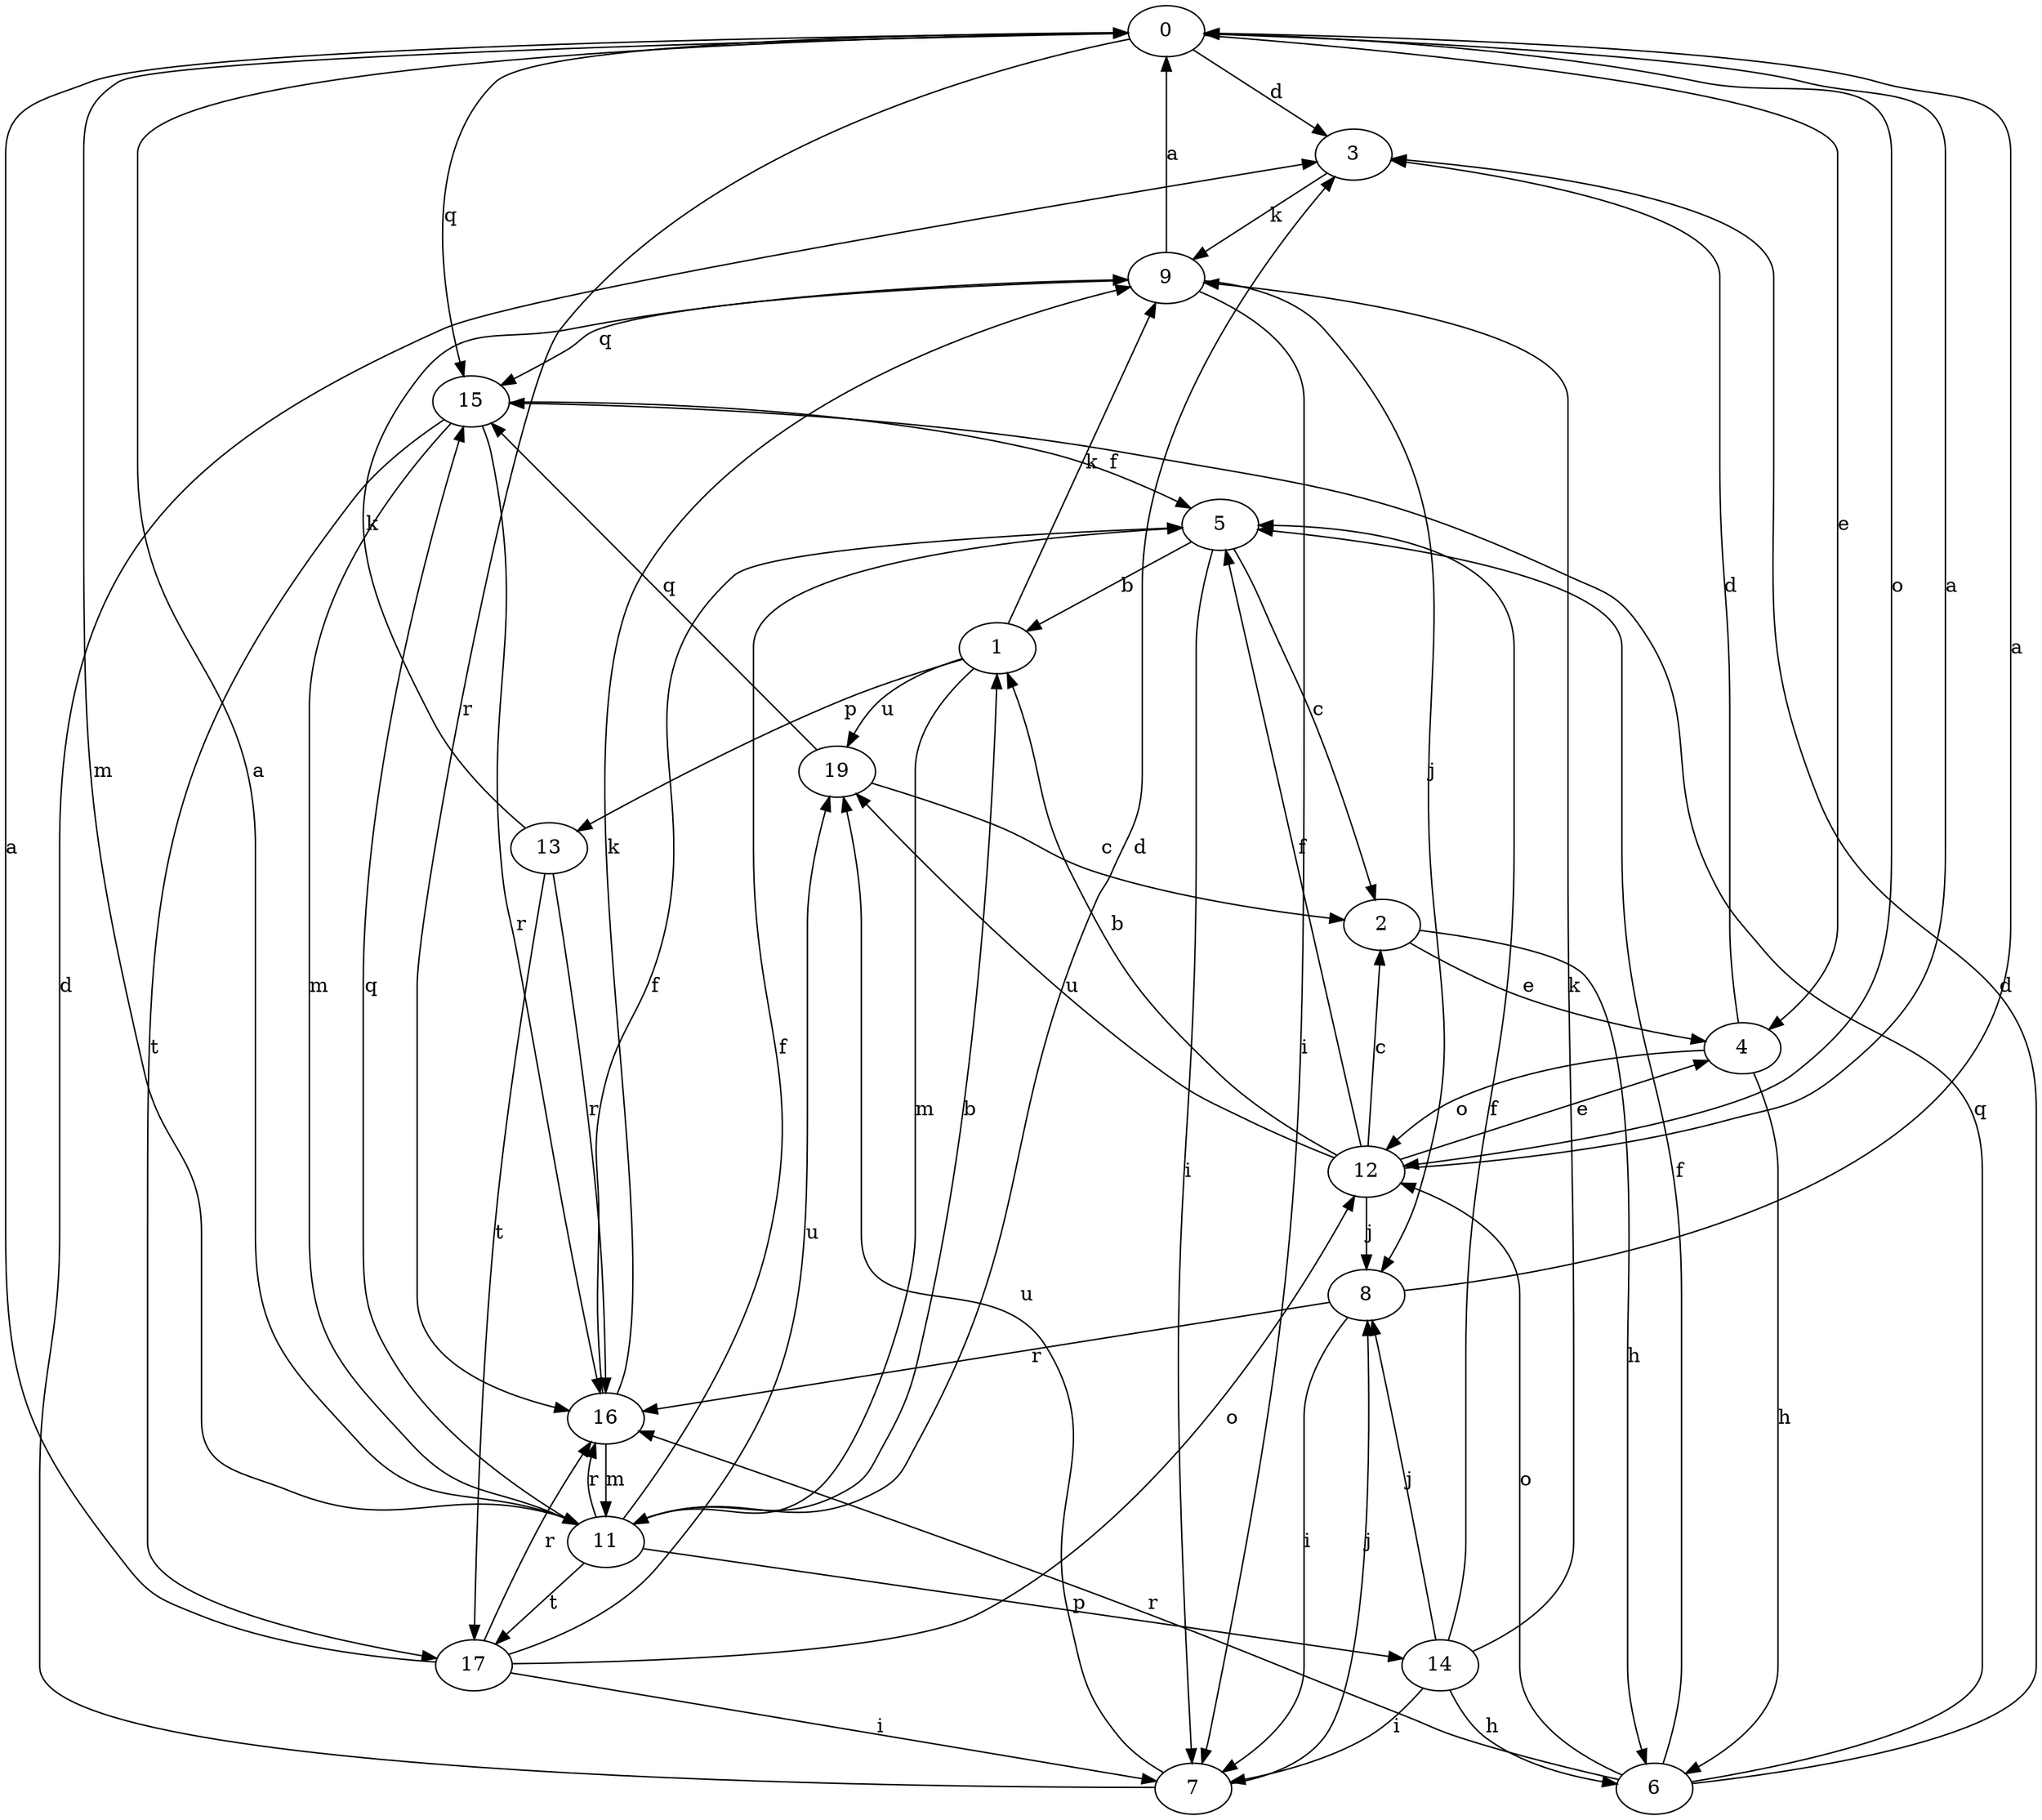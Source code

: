 strict digraph  {
0;
1;
2;
3;
4;
5;
6;
7;
8;
9;
11;
12;
13;
14;
15;
16;
17;
19;
0 -> 3  [label=d];
0 -> 4  [label=e];
0 -> 11  [label=m];
0 -> 12  [label=o];
0 -> 15  [label=q];
0 -> 16  [label=r];
1 -> 9  [label=k];
1 -> 11  [label=m];
1 -> 13  [label=p];
1 -> 19  [label=u];
2 -> 4  [label=e];
2 -> 6  [label=h];
3 -> 9  [label=k];
4 -> 3  [label=d];
4 -> 6  [label=h];
4 -> 12  [label=o];
5 -> 1  [label=b];
5 -> 2  [label=c];
5 -> 7  [label=i];
6 -> 3  [label=d];
6 -> 5  [label=f];
6 -> 12  [label=o];
6 -> 15  [label=q];
6 -> 16  [label=r];
7 -> 3  [label=d];
7 -> 8  [label=j];
7 -> 19  [label=u];
8 -> 0  [label=a];
8 -> 7  [label=i];
8 -> 16  [label=r];
9 -> 0  [label=a];
9 -> 7  [label=i];
9 -> 8  [label=j];
9 -> 15  [label=q];
11 -> 0  [label=a];
11 -> 1  [label=b];
11 -> 3  [label=d];
11 -> 5  [label=f];
11 -> 14  [label=p];
11 -> 15  [label=q];
11 -> 16  [label=r];
11 -> 17  [label=t];
12 -> 0  [label=a];
12 -> 1  [label=b];
12 -> 2  [label=c];
12 -> 4  [label=e];
12 -> 5  [label=f];
12 -> 8  [label=j];
12 -> 19  [label=u];
13 -> 9  [label=k];
13 -> 16  [label=r];
13 -> 17  [label=t];
14 -> 5  [label=f];
14 -> 6  [label=h];
14 -> 7  [label=i];
14 -> 8  [label=j];
14 -> 9  [label=k];
15 -> 5  [label=f];
15 -> 11  [label=m];
15 -> 16  [label=r];
15 -> 17  [label=t];
16 -> 5  [label=f];
16 -> 9  [label=k];
16 -> 11  [label=m];
17 -> 0  [label=a];
17 -> 7  [label=i];
17 -> 12  [label=o];
17 -> 16  [label=r];
17 -> 19  [label=u];
19 -> 2  [label=c];
19 -> 15  [label=q];
}
